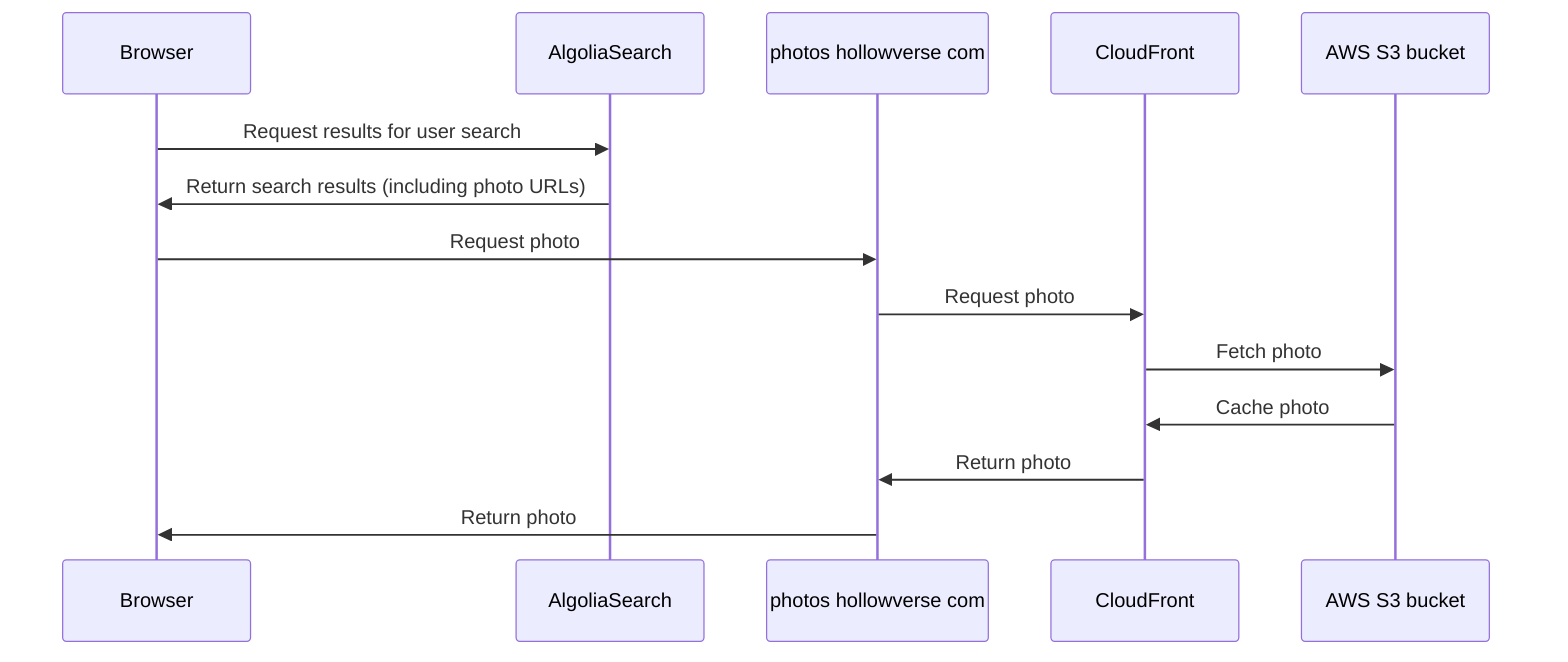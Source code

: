 sequenceDiagram
  participant browser as Browser
  participant algolia as AlgoliaSearch
  participant photos as photos hollowverse com
  participant cf as CloudFront
  participant s3 as AWS S3 bucket

  browser ->> algolia: Request results for user search
  algolia ->> browser: Return search results (including photo URLs)
  browser ->> photos: Request photo
  photos ->> cf: Request photo
  cf ->> s3: Fetch photo
  s3 ->> cf: Cache photo
  cf ->> photos: Return photo
  photos ->> browser: Return photo